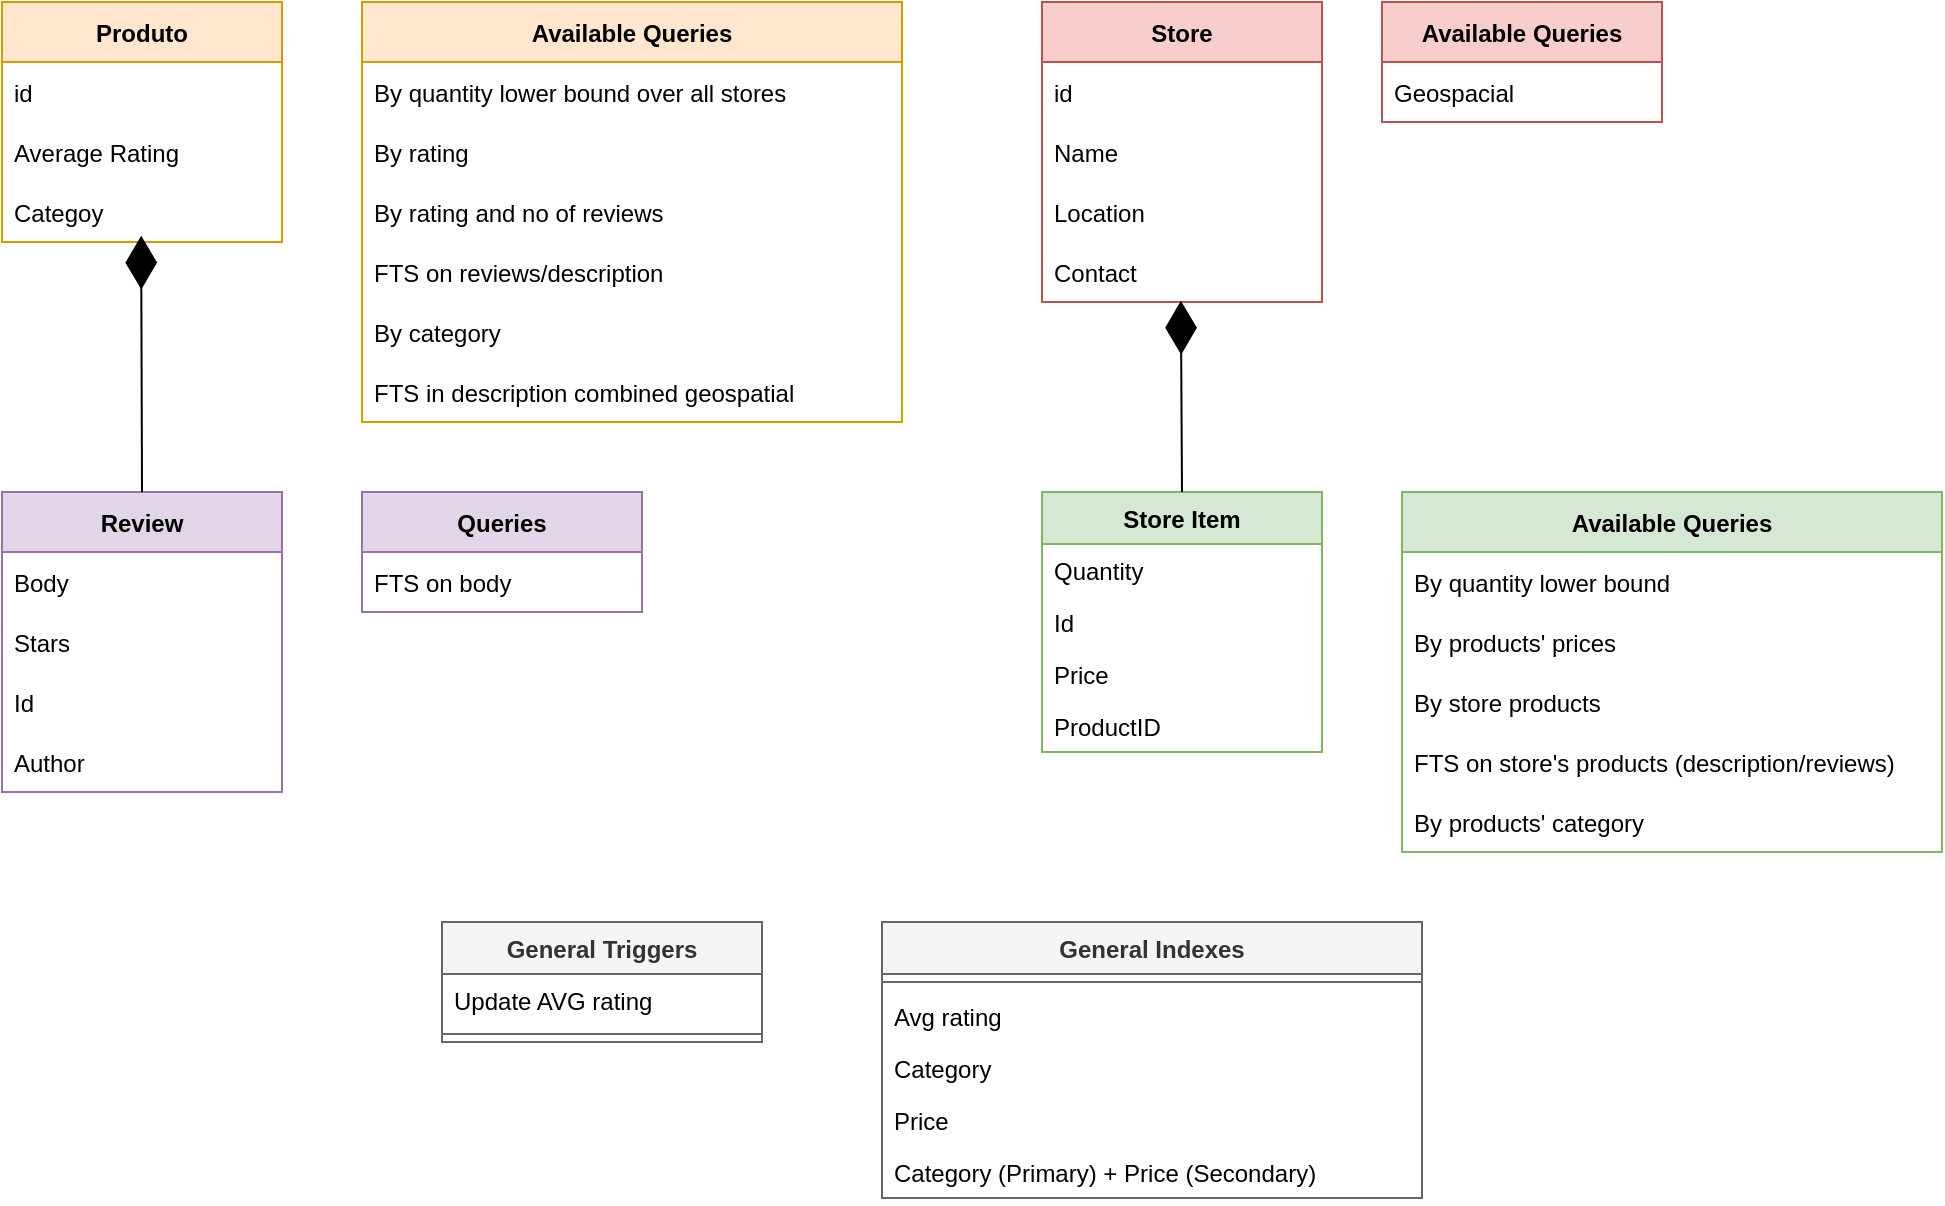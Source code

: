 <mxfile version="24.7.8">
  <diagram id="zC063KhXJkqojC71Tb1v" name="Página-1">
    <mxGraphModel dx="2074" dy="718" grid="1" gridSize="10" guides="1" tooltips="1" connect="1" arrows="1" fold="1" page="1" pageScale="1" pageWidth="827" pageHeight="1169" math="0" shadow="0">
      <root>
        <mxCell id="0" />
        <mxCell id="1" parent="0" />
        <mxCell id="xqbB-lFjt7WCjNb8fmSu-2" value="Store" style="swimlane;fontStyle=1;childLayout=stackLayout;horizontal=1;startSize=30;horizontalStack=0;resizeParent=1;resizeParentMax=0;resizeLast=0;collapsible=1;marginBottom=0;fillColor=#f8cecc;strokeColor=#b85450;" parent="1" vertex="1">
          <mxGeometry x="340" y="10" width="140" height="150" as="geometry" />
        </mxCell>
        <mxCell id="xqbB-lFjt7WCjNb8fmSu-3" value="id" style="text;strokeColor=none;fillColor=none;align=left;verticalAlign=middle;spacingLeft=4;spacingRight=4;overflow=hidden;points=[[0,0.5],[1,0.5]];portConstraint=eastwest;rotatable=0;" parent="xqbB-lFjt7WCjNb8fmSu-2" vertex="1">
          <mxGeometry y="30" width="140" height="30" as="geometry" />
        </mxCell>
        <mxCell id="xqbB-lFjt7WCjNb8fmSu-4" value="Name" style="text;strokeColor=none;fillColor=none;align=left;verticalAlign=middle;spacingLeft=4;spacingRight=4;overflow=hidden;points=[[0,0.5],[1,0.5]];portConstraint=eastwest;rotatable=0;" parent="xqbB-lFjt7WCjNb8fmSu-2" vertex="1">
          <mxGeometry y="60" width="140" height="30" as="geometry" />
        </mxCell>
        <mxCell id="xqbB-lFjt7WCjNb8fmSu-5" value="Location" style="text;strokeColor=none;fillColor=none;align=left;verticalAlign=middle;spacingLeft=4;spacingRight=4;overflow=hidden;points=[[0,0.5],[1,0.5]];portConstraint=eastwest;rotatable=0;" parent="xqbB-lFjt7WCjNb8fmSu-2" vertex="1">
          <mxGeometry y="90" width="140" height="30" as="geometry" />
        </mxCell>
        <mxCell id="xqbB-lFjt7WCjNb8fmSu-80" value="Contact" style="text;strokeColor=none;fillColor=none;align=left;verticalAlign=middle;spacingLeft=4;spacingRight=4;overflow=hidden;points=[[0,0.5],[1,0.5]];portConstraint=eastwest;rotatable=0;" parent="xqbB-lFjt7WCjNb8fmSu-2" vertex="1">
          <mxGeometry y="120" width="140" height="30" as="geometry" />
        </mxCell>
        <mxCell id="xqbB-lFjt7WCjNb8fmSu-6" value="Produto" style="swimlane;fontStyle=1;childLayout=stackLayout;horizontal=1;startSize=30;horizontalStack=0;resizeParent=1;resizeParentMax=0;resizeLast=0;collapsible=1;marginBottom=0;fillColor=#ffe6cc;strokeColor=#d79b00;" parent="1" vertex="1">
          <mxGeometry x="-180" y="10" width="140" height="120" as="geometry" />
        </mxCell>
        <mxCell id="xqbB-lFjt7WCjNb8fmSu-7" value="id" style="text;strokeColor=none;fillColor=none;align=left;verticalAlign=middle;spacingLeft=4;spacingRight=4;overflow=hidden;points=[[0,0.5],[1,0.5]];portConstraint=eastwest;rotatable=0;" parent="xqbB-lFjt7WCjNb8fmSu-6" vertex="1">
          <mxGeometry y="30" width="140" height="30" as="geometry" />
        </mxCell>
        <mxCell id="xqbB-lFjt7WCjNb8fmSu-27" value="Average Rating" style="text;strokeColor=none;fillColor=none;align=left;verticalAlign=middle;spacingLeft=4;spacingRight=4;overflow=hidden;points=[[0,0.5],[1,0.5]];portConstraint=eastwest;rotatable=0;" parent="xqbB-lFjt7WCjNb8fmSu-6" vertex="1">
          <mxGeometry y="60" width="140" height="30" as="geometry" />
        </mxCell>
        <mxCell id="xqbB-lFjt7WCjNb8fmSu-62" value="Categoy" style="text;strokeColor=none;fillColor=none;align=left;verticalAlign=middle;spacingLeft=4;spacingRight=4;overflow=hidden;points=[[0,0.5],[1,0.5]];portConstraint=eastwest;rotatable=0;" parent="xqbB-lFjt7WCjNb8fmSu-6" vertex="1">
          <mxGeometry y="90" width="140" height="30" as="geometry" />
        </mxCell>
        <mxCell id="xqbB-lFjt7WCjNb8fmSu-10" value="Review" style="swimlane;fontStyle=1;childLayout=stackLayout;horizontal=1;startSize=30;horizontalStack=0;resizeParent=1;resizeParentMax=0;resizeLast=0;collapsible=1;marginBottom=0;fillColor=#e1d5e7;strokeColor=#9673a6;" parent="1" vertex="1">
          <mxGeometry x="-180" y="255" width="140" height="150" as="geometry" />
        </mxCell>
        <mxCell id="xqbB-lFjt7WCjNb8fmSu-11" value="Body" style="text;strokeColor=none;fillColor=none;align=left;verticalAlign=middle;spacingLeft=4;spacingRight=4;overflow=hidden;points=[[0,0.5],[1,0.5]];portConstraint=eastwest;rotatable=0;" parent="xqbB-lFjt7WCjNb8fmSu-10" vertex="1">
          <mxGeometry y="30" width="140" height="30" as="geometry" />
        </mxCell>
        <mxCell id="xqbB-lFjt7WCjNb8fmSu-12" value="Stars" style="text;strokeColor=none;fillColor=none;align=left;verticalAlign=middle;spacingLeft=4;spacingRight=4;overflow=hidden;points=[[0,0.5],[1,0.5]];portConstraint=eastwest;rotatable=0;" parent="xqbB-lFjt7WCjNb8fmSu-10" vertex="1">
          <mxGeometry y="60" width="140" height="30" as="geometry" />
        </mxCell>
        <mxCell id="xqbB-lFjt7WCjNb8fmSu-22" value="Id" style="text;strokeColor=none;fillColor=none;align=left;verticalAlign=middle;spacingLeft=4;spacingRight=4;overflow=hidden;points=[[0,0.5],[1,0.5]];portConstraint=eastwest;rotatable=0;" parent="xqbB-lFjt7WCjNb8fmSu-10" vertex="1">
          <mxGeometry y="90" width="140" height="30" as="geometry" />
        </mxCell>
        <mxCell id="xqbB-lFjt7WCjNb8fmSu-79" value="Author" style="text;strokeColor=none;fillColor=none;align=left;verticalAlign=middle;spacingLeft=4;spacingRight=4;overflow=hidden;points=[[0,0.5],[1,0.5]];portConstraint=eastwest;rotatable=0;" parent="xqbB-lFjt7WCjNb8fmSu-10" vertex="1">
          <mxGeometry y="120" width="140" height="30" as="geometry" />
        </mxCell>
        <mxCell id="xqbB-lFjt7WCjNb8fmSu-29" value="" style="endArrow=diamondThin;endFill=1;endSize=24;html=1;rounded=0;entryX=0.497;entryY=0.894;entryDx=0;entryDy=0;entryPerimeter=0;exitX=0.5;exitY=0;exitDx=0;exitDy=0;" parent="1" source="xqbB-lFjt7WCjNb8fmSu-10" edge="1" target="xqbB-lFjt7WCjNb8fmSu-62">
          <mxGeometry width="160" relative="1" as="geometry">
            <mxPoint x="-100" y="240" as="sourcePoint" />
            <mxPoint x="260" y="570" as="targetPoint" />
          </mxGeometry>
        </mxCell>
        <mxCell id="xqbB-lFjt7WCjNb8fmSu-35" value="Store Item" style="swimlane;fontStyle=1;childLayout=stackLayout;horizontal=1;startSize=26;fillColor=#d5e8d4;horizontalStack=0;resizeParent=1;resizeParentMax=0;resizeLast=0;collapsible=1;marginBottom=0;strokeColor=#82b366;" parent="1" vertex="1">
          <mxGeometry x="340" y="255" width="140" height="130" as="geometry" />
        </mxCell>
        <mxCell id="xqbB-lFjt7WCjNb8fmSu-37" value="Quantity" style="text;strokeColor=none;fillColor=none;align=left;verticalAlign=top;spacingLeft=4;spacingRight=4;overflow=hidden;rotatable=0;points=[[0,0.5],[1,0.5]];portConstraint=eastwest;" parent="xqbB-lFjt7WCjNb8fmSu-35" vertex="1">
          <mxGeometry y="26" width="140" height="26" as="geometry" />
        </mxCell>
        <mxCell id="xqbB-lFjt7WCjNb8fmSu-41" value="Id" style="text;strokeColor=none;fillColor=none;align=left;verticalAlign=top;spacingLeft=4;spacingRight=4;overflow=hidden;rotatable=0;points=[[0,0.5],[1,0.5]];portConstraint=eastwest;" parent="xqbB-lFjt7WCjNb8fmSu-35" vertex="1">
          <mxGeometry y="52" width="140" height="26" as="geometry" />
        </mxCell>
        <mxCell id="xqbB-lFjt7WCjNb8fmSu-42" value="Price" style="text;strokeColor=none;fillColor=none;align=left;verticalAlign=top;spacingLeft=4;spacingRight=4;overflow=hidden;rotatable=0;points=[[0,0.5],[1,0.5]];portConstraint=eastwest;" parent="xqbB-lFjt7WCjNb8fmSu-35" vertex="1">
          <mxGeometry y="78" width="140" height="26" as="geometry" />
        </mxCell>
        <mxCell id="xqbB-lFjt7WCjNb8fmSu-48" value="ProductID" style="text;strokeColor=none;fillColor=none;align=left;verticalAlign=top;spacingLeft=4;spacingRight=4;overflow=hidden;rotatable=0;points=[[0,0.5],[1,0.5]];portConstraint=eastwest;" parent="xqbB-lFjt7WCjNb8fmSu-35" vertex="1">
          <mxGeometry y="104" width="140" height="26" as="geometry" />
        </mxCell>
        <mxCell id="xqbB-lFjt7WCjNb8fmSu-40" value="" style="endArrow=diamondThin;endFill=1;endSize=24;html=1;rounded=0;exitX=0.5;exitY=0;exitDx=0;exitDy=0;entryX=0.496;entryY=0.98;entryDx=0;entryDy=0;entryPerimeter=0;" parent="1" source="xqbB-lFjt7WCjNb8fmSu-35" edge="1" target="xqbB-lFjt7WCjNb8fmSu-80">
          <mxGeometry width="160" relative="1" as="geometry">
            <mxPoint x="410.98" y="249.01" as="sourcePoint" />
            <mxPoint x="390" y="160" as="targetPoint" />
          </mxGeometry>
        </mxCell>
        <mxCell id="xqbB-lFjt7WCjNb8fmSu-43" value="Available Queries" style="swimlane;fontStyle=1;childLayout=stackLayout;horizontal=1;startSize=30;horizontalStack=0;resizeParent=1;resizeParentMax=0;resizeLast=0;collapsible=1;marginBottom=0;fillColor=#f8cecc;strokeColor=#b85450;" parent="1" vertex="1">
          <mxGeometry x="510" y="10" width="140" height="60" as="geometry" />
        </mxCell>
        <mxCell id="xqbB-lFjt7WCjNb8fmSu-44" value="Geospacial" style="text;strokeColor=none;fillColor=none;align=left;verticalAlign=middle;spacingLeft=4;spacingRight=4;overflow=hidden;points=[[0,0.5],[1,0.5]];portConstraint=eastwest;rotatable=0;" parent="xqbB-lFjt7WCjNb8fmSu-43" vertex="1">
          <mxGeometry y="30" width="140" height="30" as="geometry" />
        </mxCell>
        <mxCell id="xqbB-lFjt7WCjNb8fmSu-50" value="Available Queries" style="swimlane;fontStyle=1;childLayout=stackLayout;horizontal=1;startSize=30;horizontalStack=0;resizeParent=1;resizeParentMax=0;resizeLast=0;collapsible=1;marginBottom=0;fillColor=#d5e8d4;strokeColor=#82b366;" parent="1" vertex="1">
          <mxGeometry x="520" y="255" width="270" height="180" as="geometry" />
        </mxCell>
        <mxCell id="xqbB-lFjt7WCjNb8fmSu-51" value="By quantity lower bound" style="text;strokeColor=none;fillColor=none;align=left;verticalAlign=middle;spacingLeft=4;spacingRight=4;overflow=hidden;points=[[0,0.5],[1,0.5]];portConstraint=eastwest;rotatable=0;" parent="xqbB-lFjt7WCjNb8fmSu-50" vertex="1">
          <mxGeometry y="30" width="270" height="30" as="geometry" />
        </mxCell>
        <mxCell id="xqbB-lFjt7WCjNb8fmSu-54" value="By products&#39; prices" style="text;strokeColor=none;fillColor=none;align=left;verticalAlign=middle;spacingLeft=4;spacingRight=4;overflow=hidden;points=[[0,0.5],[1,0.5]];portConstraint=eastwest;rotatable=0;" parent="xqbB-lFjt7WCjNb8fmSu-50" vertex="1">
          <mxGeometry y="60" width="270" height="30" as="geometry" />
        </mxCell>
        <mxCell id="xqbB-lFjt7WCjNb8fmSu-55" value="By store products" style="text;strokeColor=none;fillColor=none;align=left;verticalAlign=middle;spacingLeft=4;spacingRight=4;overflow=hidden;points=[[0,0.5],[1,0.5]];portConstraint=eastwest;rotatable=0;" parent="xqbB-lFjt7WCjNb8fmSu-50" vertex="1">
          <mxGeometry y="90" width="270" height="30" as="geometry" />
        </mxCell>
        <mxCell id="xqbB-lFjt7WCjNb8fmSu-61" value="FTS on store&#39;s products (description/reviews)" style="text;strokeColor=none;fillColor=none;align=left;verticalAlign=middle;spacingLeft=4;spacingRight=4;overflow=hidden;points=[[0,0.5],[1,0.5]];portConstraint=eastwest;rotatable=0;" parent="xqbB-lFjt7WCjNb8fmSu-50" vertex="1">
          <mxGeometry y="120" width="270" height="30" as="geometry" />
        </mxCell>
        <mxCell id="xqbB-lFjt7WCjNb8fmSu-64" value="By products&#39; category" style="text;strokeColor=none;fillColor=none;align=left;verticalAlign=middle;spacingLeft=4;spacingRight=4;overflow=hidden;points=[[0,0.5],[1,0.5]];portConstraint=eastwest;rotatable=0;" parent="xqbB-lFjt7WCjNb8fmSu-50" vertex="1">
          <mxGeometry y="150" width="270" height="30" as="geometry" />
        </mxCell>
        <mxCell id="xqbB-lFjt7WCjNb8fmSu-52" value="Available Queries" style="swimlane;fontStyle=1;childLayout=stackLayout;horizontal=1;startSize=30;horizontalStack=0;resizeParent=1;resizeParentMax=0;resizeLast=0;collapsible=1;marginBottom=0;fillColor=#ffe6cc;strokeColor=#d79b00;" parent="1" vertex="1">
          <mxGeometry y="10" width="270" height="210" as="geometry" />
        </mxCell>
        <mxCell id="xqbB-lFjt7WCjNb8fmSu-53" value="By quantity lower bound over all stores" style="text;strokeColor=none;fillColor=none;align=left;verticalAlign=middle;spacingLeft=4;spacingRight=4;overflow=hidden;points=[[0,0.5],[1,0.5]];portConstraint=eastwest;rotatable=0;" parent="xqbB-lFjt7WCjNb8fmSu-52" vertex="1">
          <mxGeometry y="30" width="270" height="30" as="geometry" />
        </mxCell>
        <mxCell id="xqbB-lFjt7WCjNb8fmSu-58" value="By rating" style="text;strokeColor=none;fillColor=none;align=left;verticalAlign=middle;spacingLeft=4;spacingRight=4;overflow=hidden;points=[[0,0.5],[1,0.5]];portConstraint=eastwest;rotatable=0;" parent="xqbB-lFjt7WCjNb8fmSu-52" vertex="1">
          <mxGeometry y="60" width="270" height="30" as="geometry" />
        </mxCell>
        <mxCell id="xqbB-lFjt7WCjNb8fmSu-59" value="By rating and no of reviews" style="text;strokeColor=none;fillColor=none;align=left;verticalAlign=middle;spacingLeft=4;spacingRight=4;overflow=hidden;points=[[0,0.5],[1,0.5]];portConstraint=eastwest;rotatable=0;" parent="xqbB-lFjt7WCjNb8fmSu-52" vertex="1">
          <mxGeometry y="90" width="270" height="30" as="geometry" />
        </mxCell>
        <mxCell id="xqbB-lFjt7WCjNb8fmSu-60" value="FTS on reviews/description" style="text;strokeColor=none;fillColor=none;align=left;verticalAlign=middle;spacingLeft=4;spacingRight=4;overflow=hidden;points=[[0,0.5],[1,0.5]];portConstraint=eastwest;rotatable=0;" parent="xqbB-lFjt7WCjNb8fmSu-52" vertex="1">
          <mxGeometry y="120" width="270" height="30" as="geometry" />
        </mxCell>
        <mxCell id="xqbB-lFjt7WCjNb8fmSu-63" value="By category" style="text;strokeColor=none;fillColor=none;align=left;verticalAlign=middle;spacingLeft=4;spacingRight=4;overflow=hidden;points=[[0,0.5],[1,0.5]];portConstraint=eastwest;rotatable=0;" parent="xqbB-lFjt7WCjNb8fmSu-52" vertex="1">
          <mxGeometry y="150" width="270" height="30" as="geometry" />
        </mxCell>
        <mxCell id="xqbB-lFjt7WCjNb8fmSu-66" value="FTS in description combined geospatial" style="text;strokeColor=none;fillColor=none;align=left;verticalAlign=middle;spacingLeft=4;spacingRight=4;overflow=hidden;points=[[0,0.5],[1,0.5]];portConstraint=eastwest;rotatable=0;" parent="xqbB-lFjt7WCjNb8fmSu-52" vertex="1">
          <mxGeometry y="180" width="270" height="30" as="geometry" />
        </mxCell>
        <mxCell id="xqbB-lFjt7WCjNb8fmSu-56" value="Queries" style="swimlane;fontStyle=1;childLayout=stackLayout;horizontal=1;startSize=30;horizontalStack=0;resizeParent=1;resizeParentMax=0;resizeLast=0;collapsible=1;marginBottom=0;fillColor=#e1d5e7;strokeColor=#9673a6;" parent="1" vertex="1">
          <mxGeometry y="255" width="140" height="60" as="geometry" />
        </mxCell>
        <mxCell id="xqbB-lFjt7WCjNb8fmSu-57" value="FTS on body" style="text;strokeColor=none;fillColor=none;align=left;verticalAlign=middle;spacingLeft=4;spacingRight=4;overflow=hidden;points=[[0,0.5],[1,0.5]];portConstraint=eastwest;rotatable=0;" parent="xqbB-lFjt7WCjNb8fmSu-56" vertex="1">
          <mxGeometry y="30" width="140" height="30" as="geometry" />
        </mxCell>
        <mxCell id="xqbB-lFjt7WCjNb8fmSu-68" value="General Indexes" style="swimlane;fontStyle=1;align=center;verticalAlign=top;childLayout=stackLayout;horizontal=1;startSize=26;horizontalStack=0;resizeParent=1;resizeParentMax=0;resizeLast=0;collapsible=1;marginBottom=0;fillColor=#f5f5f5;fontColor=#333333;strokeColor=#666666;" parent="1" vertex="1">
          <mxGeometry x="260" y="470" width="270" height="138" as="geometry" />
        </mxCell>
        <mxCell id="xqbB-lFjt7WCjNb8fmSu-70" value="" style="line;strokeWidth=1;fillColor=none;align=left;verticalAlign=middle;spacingTop=-1;spacingLeft=3;spacingRight=3;rotatable=0;labelPosition=right;points=[];portConstraint=eastwest;strokeColor=inherit;" parent="xqbB-lFjt7WCjNb8fmSu-68" vertex="1">
          <mxGeometry y="26" width="270" height="8" as="geometry" />
        </mxCell>
        <mxCell id="xqbB-lFjt7WCjNb8fmSu-71" value="Avg rating" style="text;strokeColor=none;fillColor=none;align=left;verticalAlign=top;spacingLeft=4;spacingRight=4;overflow=hidden;rotatable=0;points=[[0,0.5],[1,0.5]];portConstraint=eastwest;" parent="xqbB-lFjt7WCjNb8fmSu-68" vertex="1">
          <mxGeometry y="34" width="270" height="26" as="geometry" />
        </mxCell>
        <mxCell id="xqbB-lFjt7WCjNb8fmSu-76" value="Category" style="text;strokeColor=none;fillColor=none;align=left;verticalAlign=top;spacingLeft=4;spacingRight=4;overflow=hidden;rotatable=0;points=[[0,0.5],[1,0.5]];portConstraint=eastwest;" parent="xqbB-lFjt7WCjNb8fmSu-68" vertex="1">
          <mxGeometry y="60" width="270" height="26" as="geometry" />
        </mxCell>
        <mxCell id="xqbB-lFjt7WCjNb8fmSu-77" value="Price" style="text;strokeColor=none;fillColor=none;align=left;verticalAlign=top;spacingLeft=4;spacingRight=4;overflow=hidden;rotatable=0;points=[[0,0.5],[1,0.5]];portConstraint=eastwest;" parent="xqbB-lFjt7WCjNb8fmSu-68" vertex="1">
          <mxGeometry y="86" width="270" height="26" as="geometry" />
        </mxCell>
        <mxCell id="xqbB-lFjt7WCjNb8fmSu-78" value="Category (Primary) + Price (Secondary)" style="text;strokeColor=none;fillColor=none;align=left;verticalAlign=top;spacingLeft=4;spacingRight=4;overflow=hidden;rotatable=0;points=[[0,0.5],[1,0.5]];portConstraint=eastwest;" parent="xqbB-lFjt7WCjNb8fmSu-68" vertex="1">
          <mxGeometry y="112" width="270" height="26" as="geometry" />
        </mxCell>
        <mxCell id="xqbB-lFjt7WCjNb8fmSu-72" value="General Triggers" style="swimlane;fontStyle=1;align=center;verticalAlign=top;childLayout=stackLayout;horizontal=1;startSize=26;horizontalStack=0;resizeParent=1;resizeParentMax=0;resizeLast=0;collapsible=1;marginBottom=0;fillColor=#f5f5f5;fontColor=#333333;strokeColor=#666666;" parent="1" vertex="1">
          <mxGeometry x="40" y="470" width="160" height="60" as="geometry" />
        </mxCell>
        <mxCell id="xqbB-lFjt7WCjNb8fmSu-73" value="Update AVG rating" style="text;strokeColor=none;fillColor=none;align=left;verticalAlign=top;spacingLeft=4;spacingRight=4;overflow=hidden;rotatable=0;points=[[0,0.5],[1,0.5]];portConstraint=eastwest;" parent="xqbB-lFjt7WCjNb8fmSu-72" vertex="1">
          <mxGeometry y="26" width="160" height="26" as="geometry" />
        </mxCell>
        <mxCell id="xqbB-lFjt7WCjNb8fmSu-74" value="" style="line;strokeWidth=1;fillColor=none;align=left;verticalAlign=middle;spacingTop=-1;spacingLeft=3;spacingRight=3;rotatable=0;labelPosition=right;points=[];portConstraint=eastwest;strokeColor=inherit;" parent="xqbB-lFjt7WCjNb8fmSu-72" vertex="1">
          <mxGeometry y="52" width="160" height="8" as="geometry" />
        </mxCell>
      </root>
    </mxGraphModel>
  </diagram>
</mxfile>
